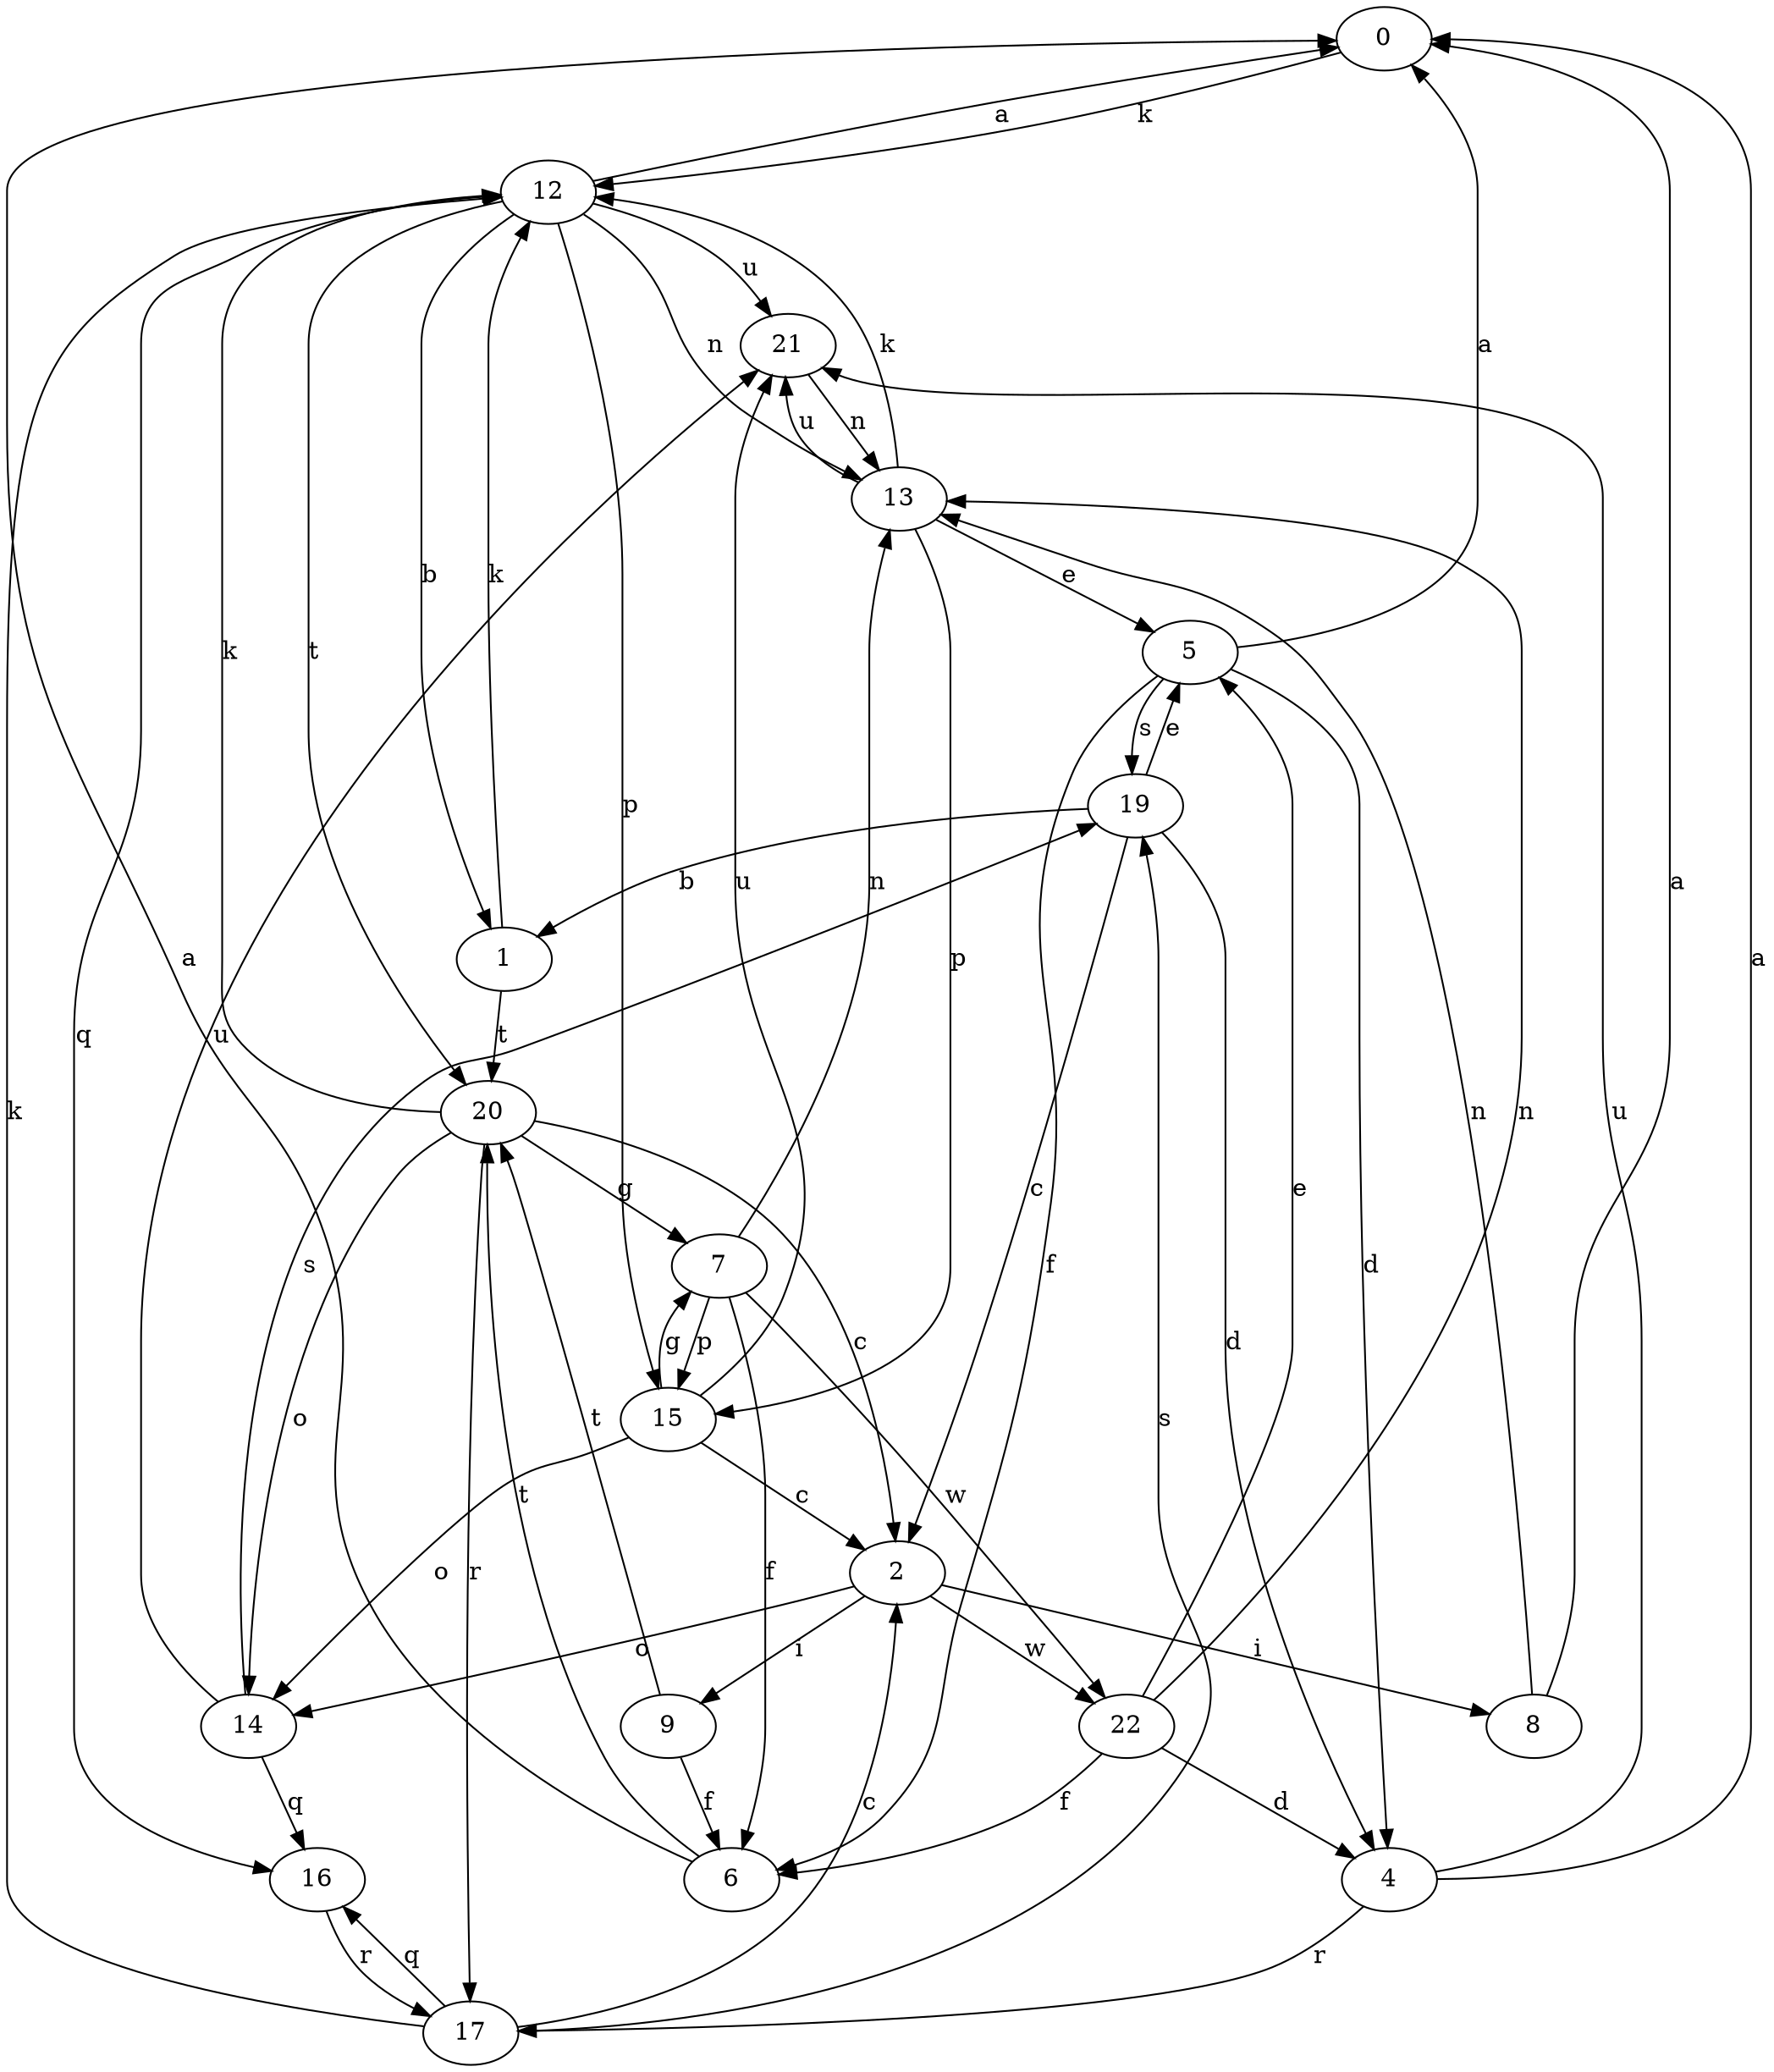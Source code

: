 strict digraph  {
0;
1;
2;
4;
5;
6;
7;
8;
9;
12;
13;
14;
15;
16;
17;
19;
20;
21;
22;
0 -> 12  [label=k];
1 -> 12  [label=k];
1 -> 20  [label=t];
2 -> 8  [label=i];
2 -> 9  [label=i];
2 -> 14  [label=o];
2 -> 22  [label=w];
4 -> 0  [label=a];
4 -> 17  [label=r];
4 -> 21  [label=u];
5 -> 0  [label=a];
5 -> 4  [label=d];
5 -> 6  [label=f];
5 -> 19  [label=s];
6 -> 0  [label=a];
6 -> 20  [label=t];
7 -> 6  [label=f];
7 -> 13  [label=n];
7 -> 15  [label=p];
7 -> 22  [label=w];
8 -> 0  [label=a];
8 -> 13  [label=n];
9 -> 6  [label=f];
9 -> 20  [label=t];
12 -> 0  [label=a];
12 -> 1  [label=b];
12 -> 13  [label=n];
12 -> 15  [label=p];
12 -> 16  [label=q];
12 -> 20  [label=t];
12 -> 21  [label=u];
13 -> 5  [label=e];
13 -> 12  [label=k];
13 -> 15  [label=p];
13 -> 21  [label=u];
14 -> 16  [label=q];
14 -> 19  [label=s];
14 -> 21  [label=u];
15 -> 2  [label=c];
15 -> 7  [label=g];
15 -> 14  [label=o];
15 -> 21  [label=u];
16 -> 17  [label=r];
17 -> 2  [label=c];
17 -> 12  [label=k];
17 -> 16  [label=q];
17 -> 19  [label=s];
19 -> 1  [label=b];
19 -> 2  [label=c];
19 -> 4  [label=d];
19 -> 5  [label=e];
20 -> 2  [label=c];
20 -> 7  [label=g];
20 -> 12  [label=k];
20 -> 14  [label=o];
20 -> 17  [label=r];
21 -> 13  [label=n];
22 -> 4  [label=d];
22 -> 5  [label=e];
22 -> 6  [label=f];
22 -> 13  [label=n];
}

